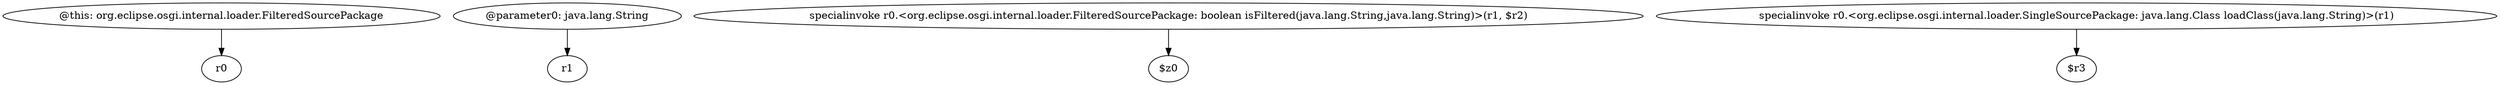 digraph g {
0[label="@this: org.eclipse.osgi.internal.loader.FilteredSourcePackage"]
1[label="r0"]
0->1[label=""]
2[label="@parameter0: java.lang.String"]
3[label="r1"]
2->3[label=""]
4[label="specialinvoke r0.<org.eclipse.osgi.internal.loader.FilteredSourcePackage: boolean isFiltered(java.lang.String,java.lang.String)>(r1, $r2)"]
5[label="$z0"]
4->5[label=""]
6[label="specialinvoke r0.<org.eclipse.osgi.internal.loader.SingleSourcePackage: java.lang.Class loadClass(java.lang.String)>(r1)"]
7[label="$r3"]
6->7[label=""]
}